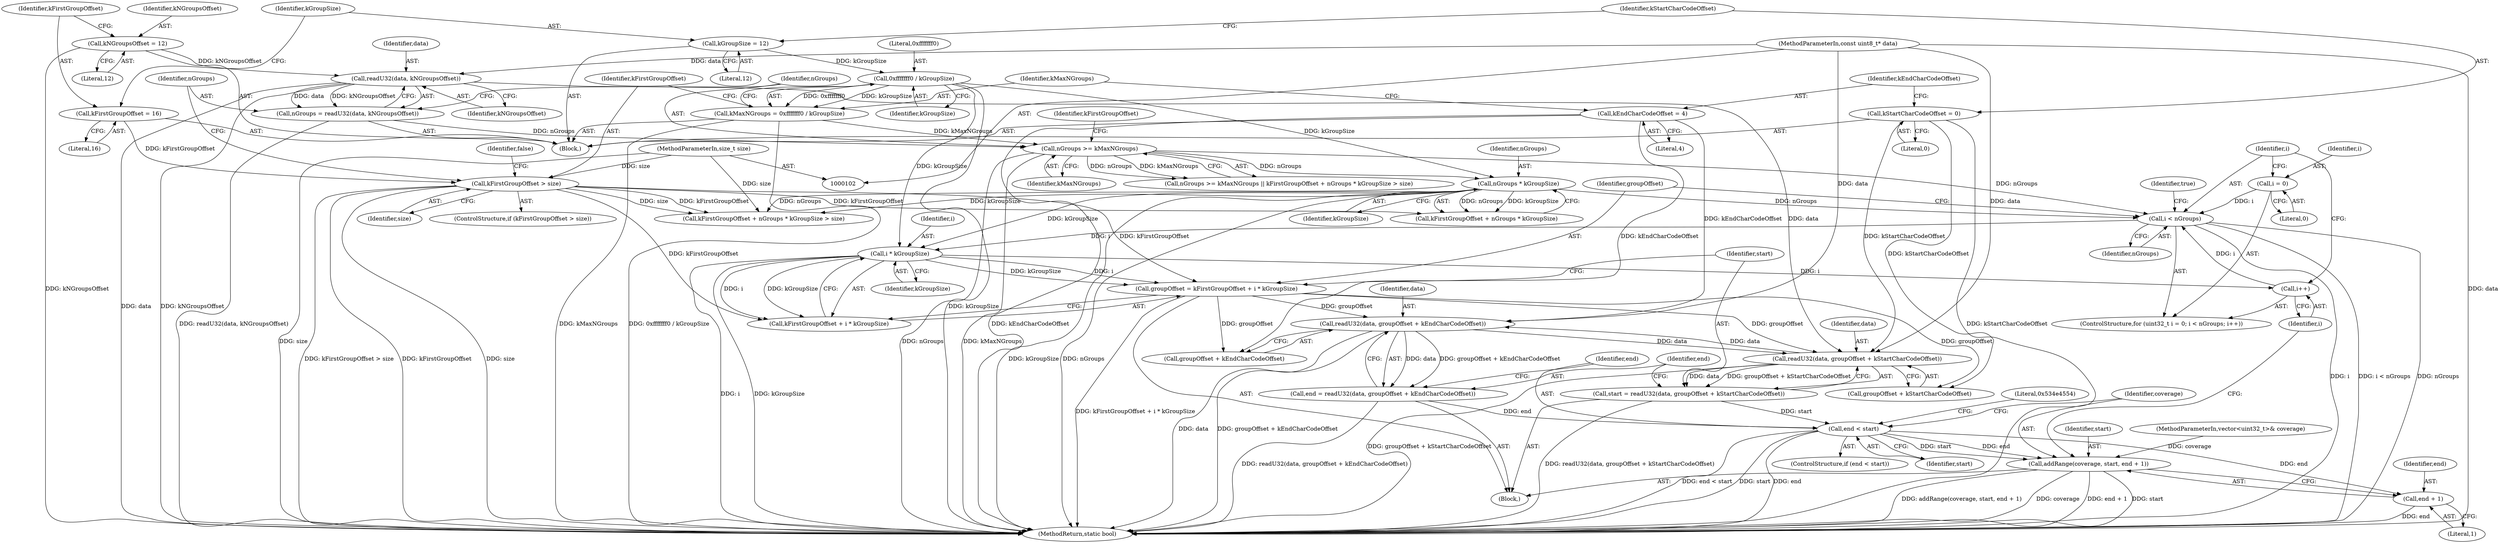 digraph "0_Android_f4785aa1947b8d22d5b19559ef1ca526d98e0e73@API" {
"1000194" [label="(Call,readU32(data, groupOffset + kEndCharCodeOffset))"];
"1000186" [label="(Call,readU32(data, groupOffset + kStartCharCodeOffset))"];
"1000194" [label="(Call,readU32(data, groupOffset + kEndCharCodeOffset))"];
"1000104" [label="(MethodParameterIn,const uint8_t* data)"];
"1000176" [label="(Call,groupOffset = kFirstGroupOffset + i * kGroupSize)"];
"1000134" [label="(Call,kFirstGroupOffset > size)"];
"1000112" [label="(Call,kFirstGroupOffset = 16)"];
"1000105" [label="(MethodParameterIn,size_t size)"];
"1000180" [label="(Call,i * kGroupSize)"];
"1000169" [label="(Call,i < nGroups)"];
"1000166" [label="(Call,i = 0)"];
"1000172" [label="(Call,i++)"];
"1000154" [label="(Call,nGroups * kGroupSize)"];
"1000148" [label="(Call,nGroups >= kMaxNGroups)"];
"1000141" [label="(Call,nGroups = readU32(data, kNGroupsOffset))"];
"1000143" [label="(Call,readU32(data, kNGroupsOffset))"];
"1000108" [label="(Call,kNGroupsOffset = 12)"];
"1000128" [label="(Call,kMaxNGroups = 0xfffffff0 / kGroupSize)"];
"1000130" [label="(Call,0xfffffff0 / kGroupSize)"];
"1000116" [label="(Call,kGroupSize = 12)"];
"1000124" [label="(Call,kEndCharCodeOffset = 4)"];
"1000120" [label="(Call,kStartCharCodeOffset = 0)"];
"1000184" [label="(Call,start = readU32(data, groupOffset + kStartCharCodeOffset))"];
"1000200" [label="(Call,end < start)"];
"1000209" [label="(Call,addRange(coverage, start, end + 1))"];
"1000212" [label="(Call,end + 1)"];
"1000192" [label="(Call,end = readU32(data, groupOffset + kEndCharCodeOffset))"];
"1000106" [label="(Block,)"];
"1000177" [label="(Identifier,groupOffset)"];
"1000112" [label="(Call,kFirstGroupOffset = 16)"];
"1000164" [label="(ControlStructure,for (uint32_t i = 0; i < nGroups; i++))"];
"1000139" [label="(Identifier,false)"];
"1000122" [label="(Literal,0)"];
"1000176" [label="(Call,groupOffset = kFirstGroupOffset + i * kGroupSize)"];
"1000195" [label="(Identifier,data)"];
"1000174" [label="(Block,)"];
"1000113" [label="(Identifier,kFirstGroupOffset)"];
"1000169" [label="(Call,i < nGroups)"];
"1000116" [label="(Call,kGroupSize = 12)"];
"1000114" [label="(Literal,16)"];
"1000170" [label="(Identifier,i)"];
"1000200" [label="(Call,end < start)"];
"1000180" [label="(Call,i * kGroupSize)"];
"1000194" [label="(Call,readU32(data, groupOffset + kEndCharCodeOffset))"];
"1000152" [label="(Call,kFirstGroupOffset + nGroups * kGroupSize)"];
"1000166" [label="(Call,i = 0)"];
"1000148" [label="(Call,nGroups >= kMaxNGroups)"];
"1000144" [label="(Identifier,data)"];
"1000118" [label="(Literal,12)"];
"1000126" [label="(Literal,4)"];
"1000192" [label="(Call,end = readU32(data, groupOffset + kEndCharCodeOffset))"];
"1000125" [label="(Identifier,kEndCharCodeOffset)"];
"1000214" [label="(Literal,1)"];
"1000187" [label="(Identifier,data)"];
"1000173" [label="(Identifier,i)"];
"1000147" [label="(Call,nGroups >= kMaxNGroups || kFirstGroupOffset + nGroups * kGroupSize > size)"];
"1000211" [label="(Identifier,start)"];
"1000128" [label="(Call,kMaxNGroups = 0xfffffff0 / kGroupSize)"];
"1000108" [label="(Call,kNGroupsOffset = 12)"];
"1000205" [label="(Literal,0x534e4554)"];
"1000213" [label="(Identifier,end)"];
"1000133" [label="(ControlStructure,if (kFirstGroupOffset > size))"];
"1000154" [label="(Call,nGroups * kGroupSize)"];
"1000209" [label="(Call,addRange(coverage, start, end + 1))"];
"1000186" [label="(Call,readU32(data, groupOffset + kStartCharCodeOffset))"];
"1000151" [label="(Call,kFirstGroupOffset + nGroups * kGroupSize > size)"];
"1000109" [label="(Identifier,kNGroupsOffset)"];
"1000103" [label="(MethodParameterIn,vector<uint32_t>& coverage)"];
"1000181" [label="(Identifier,i)"];
"1000110" [label="(Literal,12)"];
"1000193" [label="(Identifier,end)"];
"1000210" [label="(Identifier,coverage)"];
"1000171" [label="(Identifier,nGroups)"];
"1000136" [label="(Identifier,size)"];
"1000150" [label="(Identifier,kMaxNGroups)"];
"1000131" [label="(Literal,0xfffffff0)"];
"1000178" [label="(Call,kFirstGroupOffset + i * kGroupSize)"];
"1000199" [label="(ControlStructure,if (end < start))"];
"1000182" [label="(Identifier,kGroupSize)"];
"1000129" [label="(Identifier,kMaxNGroups)"];
"1000167" [label="(Identifier,i)"];
"1000149" [label="(Identifier,nGroups)"];
"1000153" [label="(Identifier,kFirstGroupOffset)"];
"1000217" [label="(MethodReturn,static bool)"];
"1000143" [label="(Call,readU32(data, kNGroupsOffset))"];
"1000121" [label="(Identifier,kStartCharCodeOffset)"];
"1000202" [label="(Identifier,start)"];
"1000185" [label="(Identifier,start)"];
"1000142" [label="(Identifier,nGroups)"];
"1000188" [label="(Call,groupOffset + kStartCharCodeOffset)"];
"1000155" [label="(Identifier,nGroups)"];
"1000105" [label="(MethodParameterIn,size_t size)"];
"1000104" [label="(MethodParameterIn,const uint8_t* data)"];
"1000135" [label="(Identifier,kFirstGroupOffset)"];
"1000134" [label="(Call,kFirstGroupOffset > size)"];
"1000130" [label="(Call,0xfffffff0 / kGroupSize)"];
"1000216" [label="(Identifier,true)"];
"1000156" [label="(Identifier,kGroupSize)"];
"1000132" [label="(Identifier,kGroupSize)"];
"1000201" [label="(Identifier,end)"];
"1000196" [label="(Call,groupOffset + kEndCharCodeOffset)"];
"1000184" [label="(Call,start = readU32(data, groupOffset + kStartCharCodeOffset))"];
"1000212" [label="(Call,end + 1)"];
"1000168" [label="(Literal,0)"];
"1000124" [label="(Call,kEndCharCodeOffset = 4)"];
"1000120" [label="(Call,kStartCharCodeOffset = 0)"];
"1000117" [label="(Identifier,kGroupSize)"];
"1000141" [label="(Call,nGroups = readU32(data, kNGroupsOffset))"];
"1000172" [label="(Call,i++)"];
"1000145" [label="(Identifier,kNGroupsOffset)"];
"1000194" -> "1000192"  [label="AST: "];
"1000194" -> "1000196"  [label="CFG: "];
"1000195" -> "1000194"  [label="AST: "];
"1000196" -> "1000194"  [label="AST: "];
"1000192" -> "1000194"  [label="CFG: "];
"1000194" -> "1000217"  [label="DDG: groupOffset + kEndCharCodeOffset"];
"1000194" -> "1000217"  [label="DDG: data"];
"1000194" -> "1000186"  [label="DDG: data"];
"1000194" -> "1000192"  [label="DDG: data"];
"1000194" -> "1000192"  [label="DDG: groupOffset + kEndCharCodeOffset"];
"1000186" -> "1000194"  [label="DDG: data"];
"1000104" -> "1000194"  [label="DDG: data"];
"1000176" -> "1000194"  [label="DDG: groupOffset"];
"1000124" -> "1000194"  [label="DDG: kEndCharCodeOffset"];
"1000186" -> "1000184"  [label="AST: "];
"1000186" -> "1000188"  [label="CFG: "];
"1000187" -> "1000186"  [label="AST: "];
"1000188" -> "1000186"  [label="AST: "];
"1000184" -> "1000186"  [label="CFG: "];
"1000186" -> "1000217"  [label="DDG: groupOffset + kStartCharCodeOffset"];
"1000186" -> "1000184"  [label="DDG: data"];
"1000186" -> "1000184"  [label="DDG: groupOffset + kStartCharCodeOffset"];
"1000143" -> "1000186"  [label="DDG: data"];
"1000104" -> "1000186"  [label="DDG: data"];
"1000176" -> "1000186"  [label="DDG: groupOffset"];
"1000120" -> "1000186"  [label="DDG: kStartCharCodeOffset"];
"1000104" -> "1000102"  [label="AST: "];
"1000104" -> "1000217"  [label="DDG: data"];
"1000104" -> "1000143"  [label="DDG: data"];
"1000176" -> "1000174"  [label="AST: "];
"1000176" -> "1000178"  [label="CFG: "];
"1000177" -> "1000176"  [label="AST: "];
"1000178" -> "1000176"  [label="AST: "];
"1000185" -> "1000176"  [label="CFG: "];
"1000176" -> "1000217"  [label="DDG: kFirstGroupOffset + i * kGroupSize"];
"1000134" -> "1000176"  [label="DDG: kFirstGroupOffset"];
"1000180" -> "1000176"  [label="DDG: i"];
"1000180" -> "1000176"  [label="DDG: kGroupSize"];
"1000176" -> "1000188"  [label="DDG: groupOffset"];
"1000176" -> "1000196"  [label="DDG: groupOffset"];
"1000134" -> "1000133"  [label="AST: "];
"1000134" -> "1000136"  [label="CFG: "];
"1000135" -> "1000134"  [label="AST: "];
"1000136" -> "1000134"  [label="AST: "];
"1000139" -> "1000134"  [label="CFG: "];
"1000142" -> "1000134"  [label="CFG: "];
"1000134" -> "1000217"  [label="DDG: kFirstGroupOffset > size"];
"1000134" -> "1000217"  [label="DDG: kFirstGroupOffset"];
"1000134" -> "1000217"  [label="DDG: size"];
"1000112" -> "1000134"  [label="DDG: kFirstGroupOffset"];
"1000105" -> "1000134"  [label="DDG: size"];
"1000134" -> "1000151"  [label="DDG: kFirstGroupOffset"];
"1000134" -> "1000151"  [label="DDG: size"];
"1000134" -> "1000152"  [label="DDG: kFirstGroupOffset"];
"1000134" -> "1000178"  [label="DDG: kFirstGroupOffset"];
"1000112" -> "1000106"  [label="AST: "];
"1000112" -> "1000114"  [label="CFG: "];
"1000113" -> "1000112"  [label="AST: "];
"1000114" -> "1000112"  [label="AST: "];
"1000117" -> "1000112"  [label="CFG: "];
"1000105" -> "1000102"  [label="AST: "];
"1000105" -> "1000217"  [label="DDG: size"];
"1000105" -> "1000151"  [label="DDG: size"];
"1000180" -> "1000178"  [label="AST: "];
"1000180" -> "1000182"  [label="CFG: "];
"1000181" -> "1000180"  [label="AST: "];
"1000182" -> "1000180"  [label="AST: "];
"1000178" -> "1000180"  [label="CFG: "];
"1000180" -> "1000217"  [label="DDG: i"];
"1000180" -> "1000217"  [label="DDG: kGroupSize"];
"1000180" -> "1000172"  [label="DDG: i"];
"1000180" -> "1000178"  [label="DDG: i"];
"1000180" -> "1000178"  [label="DDG: kGroupSize"];
"1000169" -> "1000180"  [label="DDG: i"];
"1000130" -> "1000180"  [label="DDG: kGroupSize"];
"1000154" -> "1000180"  [label="DDG: kGroupSize"];
"1000169" -> "1000164"  [label="AST: "];
"1000169" -> "1000171"  [label="CFG: "];
"1000170" -> "1000169"  [label="AST: "];
"1000171" -> "1000169"  [label="AST: "];
"1000177" -> "1000169"  [label="CFG: "];
"1000216" -> "1000169"  [label="CFG: "];
"1000169" -> "1000217"  [label="DDG: i < nGroups"];
"1000169" -> "1000217"  [label="DDG: nGroups"];
"1000169" -> "1000217"  [label="DDG: i"];
"1000166" -> "1000169"  [label="DDG: i"];
"1000172" -> "1000169"  [label="DDG: i"];
"1000154" -> "1000169"  [label="DDG: nGroups"];
"1000148" -> "1000169"  [label="DDG: nGroups"];
"1000166" -> "1000164"  [label="AST: "];
"1000166" -> "1000168"  [label="CFG: "];
"1000167" -> "1000166"  [label="AST: "];
"1000168" -> "1000166"  [label="AST: "];
"1000170" -> "1000166"  [label="CFG: "];
"1000172" -> "1000164"  [label="AST: "];
"1000172" -> "1000173"  [label="CFG: "];
"1000173" -> "1000172"  [label="AST: "];
"1000170" -> "1000172"  [label="CFG: "];
"1000154" -> "1000152"  [label="AST: "];
"1000154" -> "1000156"  [label="CFG: "];
"1000155" -> "1000154"  [label="AST: "];
"1000156" -> "1000154"  [label="AST: "];
"1000152" -> "1000154"  [label="CFG: "];
"1000154" -> "1000217"  [label="DDG: nGroups"];
"1000154" -> "1000217"  [label="DDG: kGroupSize"];
"1000154" -> "1000151"  [label="DDG: nGroups"];
"1000154" -> "1000151"  [label="DDG: kGroupSize"];
"1000154" -> "1000152"  [label="DDG: nGroups"];
"1000154" -> "1000152"  [label="DDG: kGroupSize"];
"1000148" -> "1000154"  [label="DDG: nGroups"];
"1000130" -> "1000154"  [label="DDG: kGroupSize"];
"1000148" -> "1000147"  [label="AST: "];
"1000148" -> "1000150"  [label="CFG: "];
"1000149" -> "1000148"  [label="AST: "];
"1000150" -> "1000148"  [label="AST: "];
"1000153" -> "1000148"  [label="CFG: "];
"1000147" -> "1000148"  [label="CFG: "];
"1000148" -> "1000217"  [label="DDG: nGroups"];
"1000148" -> "1000217"  [label="DDG: kMaxNGroups"];
"1000148" -> "1000147"  [label="DDG: nGroups"];
"1000148" -> "1000147"  [label="DDG: kMaxNGroups"];
"1000141" -> "1000148"  [label="DDG: nGroups"];
"1000128" -> "1000148"  [label="DDG: kMaxNGroups"];
"1000141" -> "1000106"  [label="AST: "];
"1000141" -> "1000143"  [label="CFG: "];
"1000142" -> "1000141"  [label="AST: "];
"1000143" -> "1000141"  [label="AST: "];
"1000149" -> "1000141"  [label="CFG: "];
"1000141" -> "1000217"  [label="DDG: readU32(data, kNGroupsOffset)"];
"1000143" -> "1000141"  [label="DDG: data"];
"1000143" -> "1000141"  [label="DDG: kNGroupsOffset"];
"1000143" -> "1000145"  [label="CFG: "];
"1000144" -> "1000143"  [label="AST: "];
"1000145" -> "1000143"  [label="AST: "];
"1000143" -> "1000217"  [label="DDG: data"];
"1000143" -> "1000217"  [label="DDG: kNGroupsOffset"];
"1000108" -> "1000143"  [label="DDG: kNGroupsOffset"];
"1000108" -> "1000106"  [label="AST: "];
"1000108" -> "1000110"  [label="CFG: "];
"1000109" -> "1000108"  [label="AST: "];
"1000110" -> "1000108"  [label="AST: "];
"1000113" -> "1000108"  [label="CFG: "];
"1000108" -> "1000217"  [label="DDG: kNGroupsOffset"];
"1000128" -> "1000106"  [label="AST: "];
"1000128" -> "1000130"  [label="CFG: "];
"1000129" -> "1000128"  [label="AST: "];
"1000130" -> "1000128"  [label="AST: "];
"1000135" -> "1000128"  [label="CFG: "];
"1000128" -> "1000217"  [label="DDG: 0xfffffff0 / kGroupSize"];
"1000128" -> "1000217"  [label="DDG: kMaxNGroups"];
"1000130" -> "1000128"  [label="DDG: 0xfffffff0"];
"1000130" -> "1000128"  [label="DDG: kGroupSize"];
"1000130" -> "1000132"  [label="CFG: "];
"1000131" -> "1000130"  [label="AST: "];
"1000132" -> "1000130"  [label="AST: "];
"1000130" -> "1000217"  [label="DDG: kGroupSize"];
"1000116" -> "1000130"  [label="DDG: kGroupSize"];
"1000116" -> "1000106"  [label="AST: "];
"1000116" -> "1000118"  [label="CFG: "];
"1000117" -> "1000116"  [label="AST: "];
"1000118" -> "1000116"  [label="AST: "];
"1000121" -> "1000116"  [label="CFG: "];
"1000124" -> "1000106"  [label="AST: "];
"1000124" -> "1000126"  [label="CFG: "];
"1000125" -> "1000124"  [label="AST: "];
"1000126" -> "1000124"  [label="AST: "];
"1000129" -> "1000124"  [label="CFG: "];
"1000124" -> "1000217"  [label="DDG: kEndCharCodeOffset"];
"1000124" -> "1000196"  [label="DDG: kEndCharCodeOffset"];
"1000120" -> "1000106"  [label="AST: "];
"1000120" -> "1000122"  [label="CFG: "];
"1000121" -> "1000120"  [label="AST: "];
"1000122" -> "1000120"  [label="AST: "];
"1000125" -> "1000120"  [label="CFG: "];
"1000120" -> "1000217"  [label="DDG: kStartCharCodeOffset"];
"1000120" -> "1000188"  [label="DDG: kStartCharCodeOffset"];
"1000184" -> "1000174"  [label="AST: "];
"1000185" -> "1000184"  [label="AST: "];
"1000193" -> "1000184"  [label="CFG: "];
"1000184" -> "1000217"  [label="DDG: readU32(data, groupOffset + kStartCharCodeOffset)"];
"1000184" -> "1000200"  [label="DDG: start"];
"1000200" -> "1000199"  [label="AST: "];
"1000200" -> "1000202"  [label="CFG: "];
"1000201" -> "1000200"  [label="AST: "];
"1000202" -> "1000200"  [label="AST: "];
"1000205" -> "1000200"  [label="CFG: "];
"1000210" -> "1000200"  [label="CFG: "];
"1000200" -> "1000217"  [label="DDG: end"];
"1000200" -> "1000217"  [label="DDG: end < start"];
"1000200" -> "1000217"  [label="DDG: start"];
"1000192" -> "1000200"  [label="DDG: end"];
"1000200" -> "1000209"  [label="DDG: start"];
"1000200" -> "1000209"  [label="DDG: end"];
"1000200" -> "1000212"  [label="DDG: end"];
"1000209" -> "1000174"  [label="AST: "];
"1000209" -> "1000212"  [label="CFG: "];
"1000210" -> "1000209"  [label="AST: "];
"1000211" -> "1000209"  [label="AST: "];
"1000212" -> "1000209"  [label="AST: "];
"1000173" -> "1000209"  [label="CFG: "];
"1000209" -> "1000217"  [label="DDG: addRange(coverage, start, end + 1)"];
"1000209" -> "1000217"  [label="DDG: coverage"];
"1000209" -> "1000217"  [label="DDG: end + 1"];
"1000209" -> "1000217"  [label="DDG: start"];
"1000103" -> "1000209"  [label="DDG: coverage"];
"1000212" -> "1000214"  [label="CFG: "];
"1000213" -> "1000212"  [label="AST: "];
"1000214" -> "1000212"  [label="AST: "];
"1000212" -> "1000217"  [label="DDG: end"];
"1000192" -> "1000174"  [label="AST: "];
"1000193" -> "1000192"  [label="AST: "];
"1000201" -> "1000192"  [label="CFG: "];
"1000192" -> "1000217"  [label="DDG: readU32(data, groupOffset + kEndCharCodeOffset)"];
}
